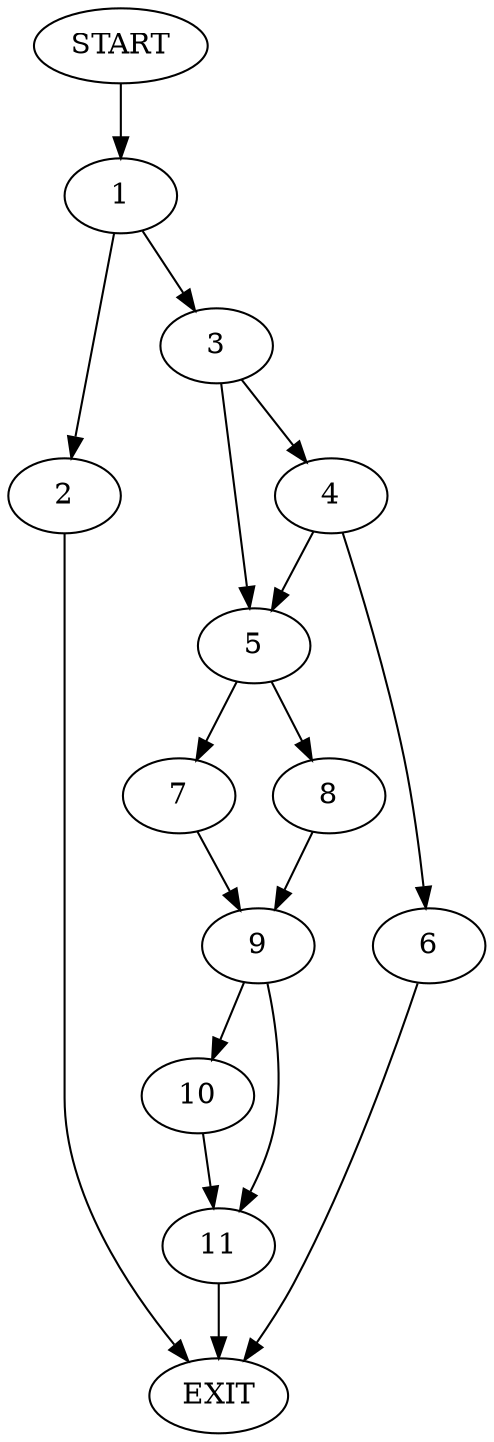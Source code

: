 digraph {
0 [label="START"]
12 [label="EXIT"]
0 -> 1
1 -> 2
1 -> 3
3 -> 4
3 -> 5
2 -> 12
4 -> 6
4 -> 5
5 -> 7
5 -> 8
6 -> 12
8 -> 9
7 -> 9
9 -> 10
9 -> 11
11 -> 12
10 -> 11
}

